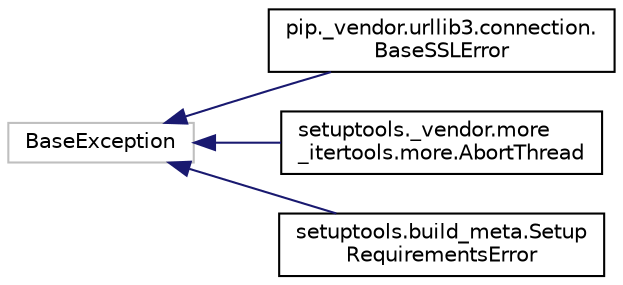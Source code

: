 digraph "Graphical Class Hierarchy"
{
 // LATEX_PDF_SIZE
  edge [fontname="Helvetica",fontsize="10",labelfontname="Helvetica",labelfontsize="10"];
  node [fontname="Helvetica",fontsize="10",shape=record];
  rankdir="LR";
  Node352 [label="BaseException",height=0.2,width=0.4,color="grey75", fillcolor="white", style="filled",tooltip=" "];
  Node352 -> Node0 [dir="back",color="midnightblue",fontsize="10",style="solid",fontname="Helvetica"];
  Node0 [label="pip._vendor.urllib3.connection.\lBaseSSLError",height=0.2,width=0.4,color="black", fillcolor="white", style="filled",URL="$classpip_1_1__vendor_1_1urllib3_1_1connection_1_1_base_s_s_l_error.html",tooltip=" "];
  Node352 -> Node354 [dir="back",color="midnightblue",fontsize="10",style="solid",fontname="Helvetica"];
  Node354 [label="setuptools._vendor.more\l_itertools.more.AbortThread",height=0.2,width=0.4,color="black", fillcolor="white", style="filled",URL="$classsetuptools_1_1__vendor_1_1more__itertools_1_1more_1_1_abort_thread.html",tooltip=" "];
  Node352 -> Node355 [dir="back",color="midnightblue",fontsize="10",style="solid",fontname="Helvetica"];
  Node355 [label="setuptools.build_meta.Setup\lRequirementsError",height=0.2,width=0.4,color="black", fillcolor="white", style="filled",URL="$classsetuptools_1_1build__meta_1_1_setup_requirements_error.html",tooltip=" "];
}
